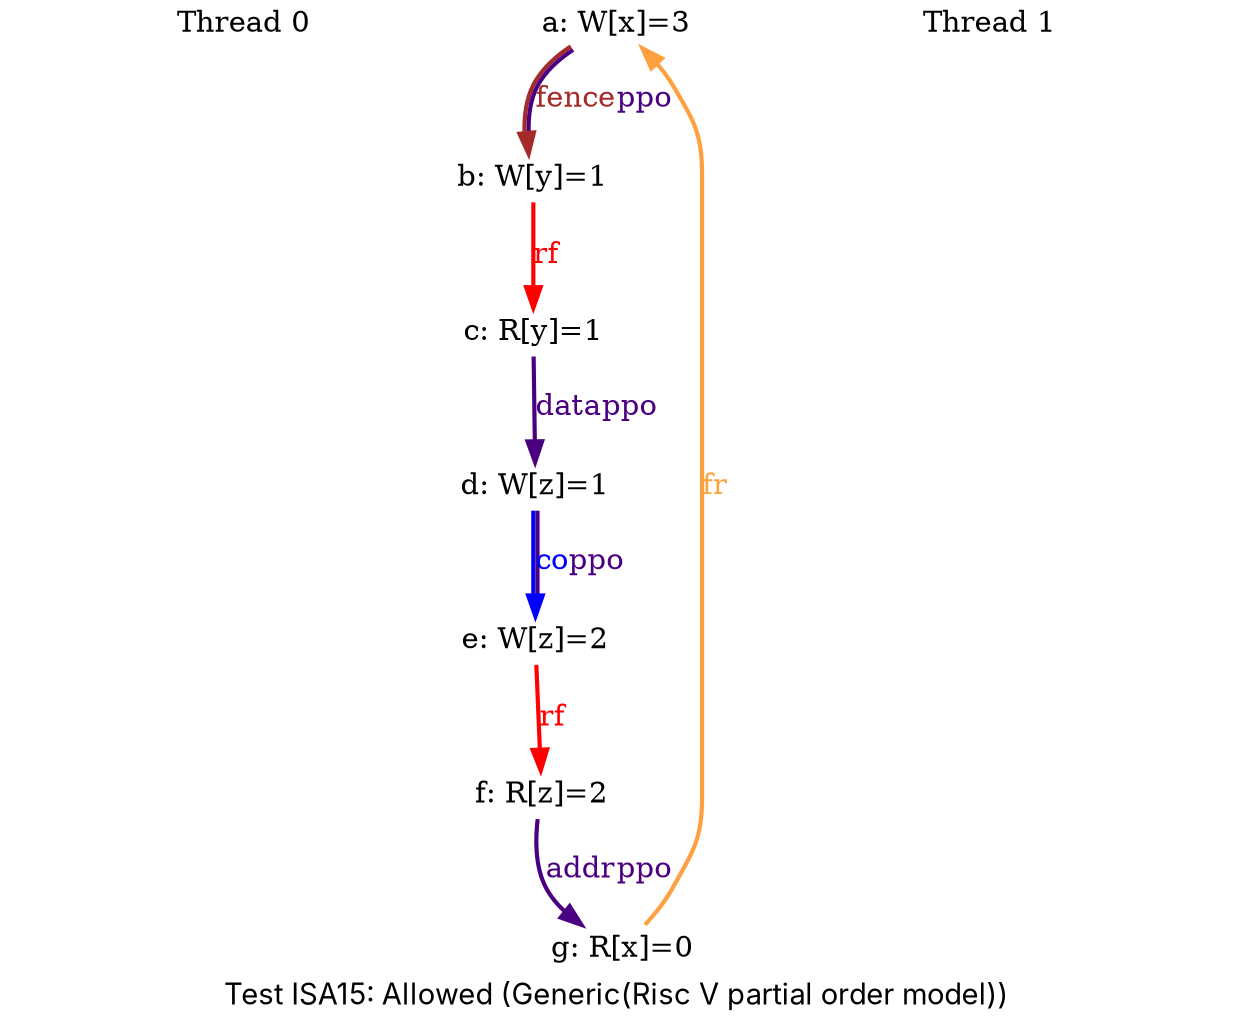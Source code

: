 digraph G {

splines=spline;
pad="0.000000";
fontname="SF Pro Display";

/* legend */
fontsize=14;
label="Test ISA15: Allowed (Generic(Risc V partial order model))";


/* the unlocked events */
proc0_label_node [shape=none, fontsize=14, label="Thread 0", pos="1.000000,5.175000!", fixedsize=true, width=3.250000, height=0.281250]
eiid0 [label="a: W[x]=3", shape="none", fontsize=14, pos="1.000000,4.500000!", fixedsize="false", height="0.194444", width="1.166667"];
eiid1 [label="b: W[y]=1", shape="none", fontsize=14, pos="1.000000,3.375000!", fixedsize="false", height="0.194444", width="1.166667"];
proc1_label_node [shape=none, fontsize=14, label="Thread 1", pos="6.000000,5.175000!", fixedsize=true, width=3.250000, height=0.281250]
eiid2 [label="c: R[y]=1", shape="none", fontsize=14, pos="6.000000,4.500000!", fixedsize="false", height="0.194444", width="1.166667"];
eiid3 [label="d: W[z]=1", shape="none", fontsize=14, pos="6.000000,3.375000!", fixedsize="false", height="0.194444", width="1.166667"];
eiid4 [label="e: W[z]=2", shape="none", fontsize=14, pos="6.000000,2.250000!", fixedsize="false", height="0.194444", width="1.166667"];
eiid5 [label="f: R[z]=2", shape="none", fontsize=14, pos="6.000000,1.125000!", fixedsize="false", height="0.194444", width="1.166667"];
eiid6 [label="g: R[x]=0", shape="none", fontsize=14, pos="6.000000,0.000000!", fixedsize="false", height="0.194444", width="1.166667"];

/* the intra_causality_data edges */


/* the intra_causality_control edges */

/* the poi edges */
/* the rfmap edges */


/* The viewed-before edges */
eiid0 -> eiid1 [label=<<font color="brown">fence</font><font color="indigo">ppo</font>>, color="brown:indigo", fontsize=14, penwidth="2.000000", arrowsize="1.000000"];
eiid1 -> eiid2 [label=<<font color="red">rf</font>>, color="red", fontsize=14, penwidth="2.000000", arrowsize="1.000000"];
eiid2 -> eiid3 [label=<<font color="indigo">data</font><font color="indigo">ppo</font>>, color="indigo", fontsize=14, penwidth="2.000000", arrowsize="1.000000"];
eiid3 -> eiid4 [label=<<font color="blue">co</font><font color="indigo">ppo</font>>, color="blue:indigo", fontsize=14, penwidth="2.000000", arrowsize="1.000000"];
eiid4 -> eiid5 [label=<<font color="red">rf</font>>, color="red", fontsize=14, penwidth="2.000000", arrowsize="1.000000"];
eiid5 -> eiid6 [label=<<font color="indigo">addr</font><font color="indigo">ppo</font>>, color="indigo", fontsize=14, penwidth="2.000000", arrowsize="1.000000"];
eiid6 -> eiid0 [label=<<font color="#ffa040">fr</font>>, color="#ffa040", fontsize=14, penwidth="2.000000", arrowsize="1.000000"];
}
